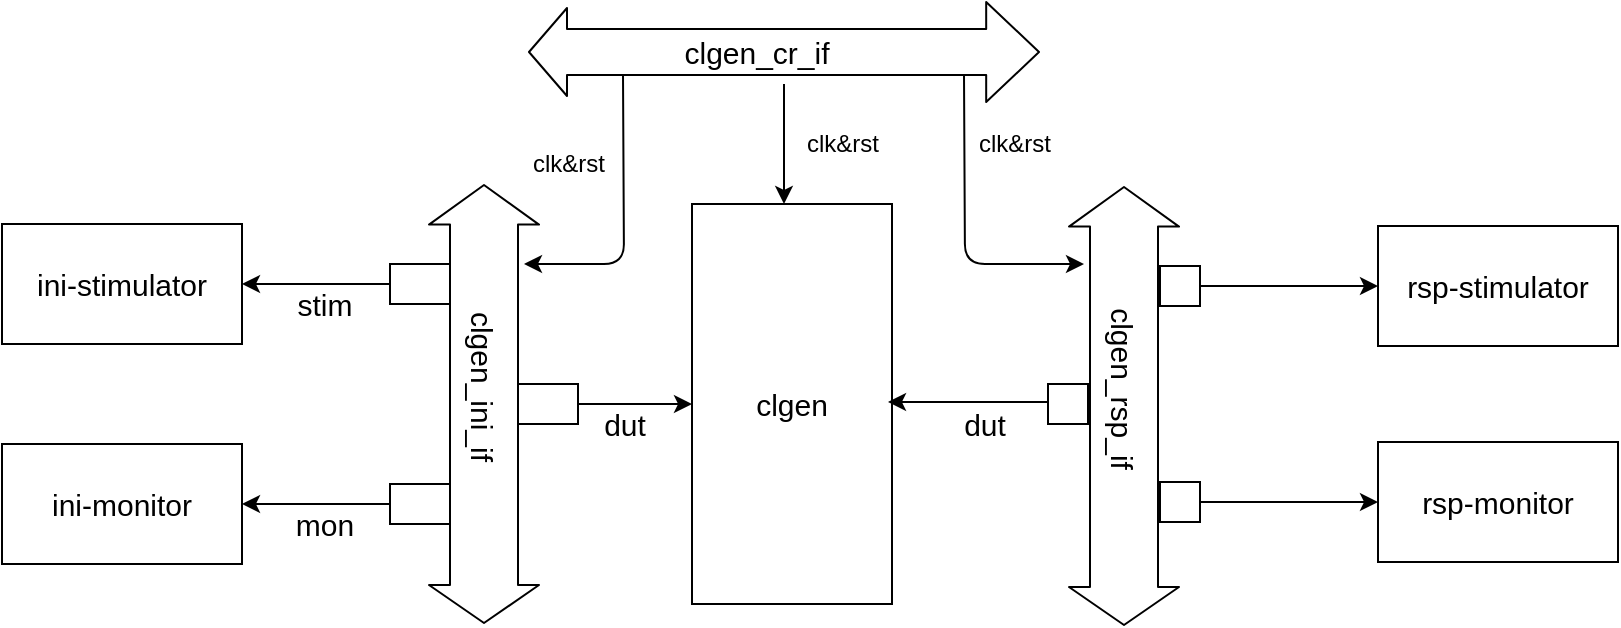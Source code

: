 <mxfile version="14.1.1" type="github">
  <diagram id="ArjFegC4DGKFg92p9WUc" name="第 1 页">
    <mxGraphModel dx="1038" dy="580" grid="1" gridSize="10" guides="1" tooltips="1" connect="1" arrows="1" fold="1" page="1" pageScale="1" pageWidth="827" pageHeight="1169" math="0" shadow="0">
      <root>
        <mxCell id="0" />
        <mxCell id="1" parent="0" />
        <mxCell id="v5qa6y6z0RPUsvVrmtMX-1" value="&lt;font style=&quot;font-size: 15px&quot;&gt;clgen&lt;/font&gt;" style="rounded=0;whiteSpace=wrap;html=1;" vertex="1" parent="1">
          <mxGeometry x="364" y="210" width="100" height="200" as="geometry" />
        </mxCell>
        <mxCell id="v5qa6y6z0RPUsvVrmtMX-2" value="" style="shape=flexArrow;endArrow=classic;startArrow=classic;html=1;endWidth=26;endSize=8.47;width=23;" edge="1" parent="1">
          <mxGeometry width="50" height="50" relative="1" as="geometry">
            <mxPoint x="282" y="134" as="sourcePoint" />
            <mxPoint x="538" y="134" as="targetPoint" />
          </mxGeometry>
        </mxCell>
        <mxCell id="v5qa6y6z0RPUsvVrmtMX-3" value="clgen_cr_if" style="edgeLabel;html=1;align=center;verticalAlign=middle;resizable=0;points=[];fontSize=15;" vertex="1" connectable="0" parent="v5qa6y6z0RPUsvVrmtMX-2">
          <mxGeometry x="-0.15" y="-5" relative="1" as="geometry">
            <mxPoint x="5" y="-5" as="offset" />
          </mxGeometry>
        </mxCell>
        <mxCell id="v5qa6y6z0RPUsvVrmtMX-4" value="" style="shape=flexArrow;endArrow=classic;startArrow=classic;html=1;width=34;endSize=6.27;" edge="1" parent="1">
          <mxGeometry width="50" height="50" relative="1" as="geometry">
            <mxPoint x="260" y="420" as="sourcePoint" />
            <mxPoint x="260" y="200" as="targetPoint" />
          </mxGeometry>
        </mxCell>
        <mxCell id="v5qa6y6z0RPUsvVrmtMX-5" value="clgen_ini_if" style="edgeLabel;html=1;align=center;verticalAlign=middle;resizable=0;points=[];rotation=90;fontSize=15;" vertex="1" connectable="0" parent="v5qa6y6z0RPUsvVrmtMX-4">
          <mxGeometry x="0.533" y="5" relative="1" as="geometry">
            <mxPoint x="5" y="49" as="offset" />
          </mxGeometry>
        </mxCell>
        <mxCell id="v5qa6y6z0RPUsvVrmtMX-6" value="ini-stimulator" style="rounded=0;whiteSpace=wrap;html=1;fontSize=15;" vertex="1" parent="1">
          <mxGeometry x="19" y="220" width="120" height="60" as="geometry" />
        </mxCell>
        <mxCell id="v5qa6y6z0RPUsvVrmtMX-7" value="ini-monitor" style="rounded=0;whiteSpace=wrap;html=1;fontSize=15;" vertex="1" parent="1">
          <mxGeometry x="19" y="330" width="120" height="60" as="geometry" />
        </mxCell>
        <mxCell id="v5qa6y6z0RPUsvVrmtMX-11" style="edgeStyle=orthogonalEdgeStyle;rounded=0;orthogonalLoop=1;jettySize=auto;html=1;exitX=0;exitY=0.5;exitDx=0;exitDy=0;entryX=1;entryY=0.5;entryDx=0;entryDy=0;fontSize=15;" edge="1" parent="1" source="v5qa6y6z0RPUsvVrmtMX-8" target="v5qa6y6z0RPUsvVrmtMX-6">
          <mxGeometry relative="1" as="geometry" />
        </mxCell>
        <mxCell id="v5qa6y6z0RPUsvVrmtMX-8" value="" style="rounded=0;whiteSpace=wrap;html=1;fontSize=15;" vertex="1" parent="1">
          <mxGeometry x="213" y="240" width="30" height="20" as="geometry" />
        </mxCell>
        <mxCell id="v5qa6y6z0RPUsvVrmtMX-10" style="edgeStyle=orthogonalEdgeStyle;rounded=0;orthogonalLoop=1;jettySize=auto;html=1;exitX=0;exitY=0.5;exitDx=0;exitDy=0;entryX=1;entryY=0.5;entryDx=0;entryDy=0;fontSize=15;" edge="1" parent="1" source="v5qa6y6z0RPUsvVrmtMX-9" target="v5qa6y6z0RPUsvVrmtMX-7">
          <mxGeometry relative="1" as="geometry" />
        </mxCell>
        <mxCell id="v5qa6y6z0RPUsvVrmtMX-9" value="" style="rounded=0;whiteSpace=wrap;html=1;fontSize=15;" vertex="1" parent="1">
          <mxGeometry x="213" y="350" width="30" height="20" as="geometry" />
        </mxCell>
        <mxCell id="v5qa6y6z0RPUsvVrmtMX-13" style="edgeStyle=orthogonalEdgeStyle;rounded=0;orthogonalLoop=1;jettySize=auto;html=1;entryX=0;entryY=0.5;entryDx=0;entryDy=0;fontSize=15;" edge="1" parent="1" source="v5qa6y6z0RPUsvVrmtMX-12" target="v5qa6y6z0RPUsvVrmtMX-1">
          <mxGeometry relative="1" as="geometry" />
        </mxCell>
        <mxCell id="v5qa6y6z0RPUsvVrmtMX-12" value="" style="rounded=0;whiteSpace=wrap;html=1;fontSize=15;" vertex="1" parent="1">
          <mxGeometry x="277" y="300" width="30" height="20" as="geometry" />
        </mxCell>
        <mxCell id="v5qa6y6z0RPUsvVrmtMX-14" value="stim" style="text;html=1;align=center;verticalAlign=middle;resizable=0;points=[];autosize=1;fontSize=15;" vertex="1" parent="1">
          <mxGeometry x="160" y="250" width="40" height="20" as="geometry" />
        </mxCell>
        <mxCell id="v5qa6y6z0RPUsvVrmtMX-15" value="mon" style="text;html=1;align=center;verticalAlign=middle;resizable=0;points=[];autosize=1;fontSize=15;" vertex="1" parent="1">
          <mxGeometry x="160" y="360" width="40" height="20" as="geometry" />
        </mxCell>
        <mxCell id="v5qa6y6z0RPUsvVrmtMX-16" value="dut" style="text;html=1;align=center;verticalAlign=middle;resizable=0;points=[];autosize=1;fontSize=15;" vertex="1" parent="1">
          <mxGeometry x="310" y="310" width="40" height="20" as="geometry" />
        </mxCell>
        <mxCell id="v5qa6y6z0RPUsvVrmtMX-17" value="" style="shape=flexArrow;endArrow=classic;startArrow=classic;html=1;width=34;endSize=6.27;" edge="1" parent="1">
          <mxGeometry width="50" height="50" relative="1" as="geometry">
            <mxPoint x="580" y="421" as="sourcePoint" />
            <mxPoint x="580" y="201" as="targetPoint" />
          </mxGeometry>
        </mxCell>
        <mxCell id="v5qa6y6z0RPUsvVrmtMX-18" value="clgen_rsp_if" style="edgeLabel;html=1;align=center;verticalAlign=middle;resizable=0;points=[];rotation=90;fontSize=15;" vertex="1" connectable="0" parent="v5qa6y6z0RPUsvVrmtMX-17">
          <mxGeometry x="0.533" y="5" relative="1" as="geometry">
            <mxPoint x="5" y="49" as="offset" />
          </mxGeometry>
        </mxCell>
        <mxCell id="v5qa6y6z0RPUsvVrmtMX-21" value="" style="endArrow=classic;html=1;fontSize=15;" edge="1" parent="1">
          <mxGeometry width="50" height="50" relative="1" as="geometry">
            <mxPoint x="410" y="150" as="sourcePoint" />
            <mxPoint x="410" y="210" as="targetPoint" />
          </mxGeometry>
        </mxCell>
        <mxCell id="v5qa6y6z0RPUsvVrmtMX-22" value="clk&amp;amp;rst" style="text;html=1;align=center;verticalAlign=middle;resizable=0;points=[];autosize=1;fontSize=12;" vertex="1" parent="1">
          <mxGeometry x="414" y="170" width="50" height="20" as="geometry" />
        </mxCell>
        <mxCell id="v5qa6y6z0RPUsvVrmtMX-24" value="" style="endArrow=classic;html=1;fontSize=12;" edge="1" parent="1">
          <mxGeometry width="50" height="50" relative="1" as="geometry">
            <mxPoint x="329.5" y="145" as="sourcePoint" />
            <mxPoint x="280" y="240" as="targetPoint" />
            <Array as="points">
              <mxPoint x="330" y="240" />
            </Array>
          </mxGeometry>
        </mxCell>
        <mxCell id="v5qa6y6z0RPUsvVrmtMX-25" value="" style="endArrow=classic;html=1;fontSize=12;" edge="1" parent="1">
          <mxGeometry width="50" height="50" relative="1" as="geometry">
            <mxPoint x="500" y="145" as="sourcePoint" />
            <mxPoint x="560" y="240" as="targetPoint" />
            <Array as="points">
              <mxPoint x="500.5" y="240" />
            </Array>
          </mxGeometry>
        </mxCell>
        <mxCell id="v5qa6y6z0RPUsvVrmtMX-26" value="clk&amp;amp;rst" style="text;html=1;align=center;verticalAlign=middle;resizable=0;points=[];autosize=1;fontSize=12;" vertex="1" parent="1">
          <mxGeometry x="277" y="180" width="50" height="20" as="geometry" />
        </mxCell>
        <mxCell id="v5qa6y6z0RPUsvVrmtMX-27" value="clk&amp;amp;rst" style="text;html=1;align=center;verticalAlign=middle;resizable=0;points=[];autosize=1;fontSize=12;" vertex="1" parent="1">
          <mxGeometry x="500" y="170" width="50" height="20" as="geometry" />
        </mxCell>
        <mxCell id="v5qa6y6z0RPUsvVrmtMX-28" value="" style="rounded=0;whiteSpace=wrap;html=1;fontSize=12;" vertex="1" parent="1">
          <mxGeometry x="542" y="300" width="20" height="20" as="geometry" />
        </mxCell>
        <mxCell id="v5qa6y6z0RPUsvVrmtMX-35" style="edgeStyle=orthogonalEdgeStyle;rounded=0;orthogonalLoop=1;jettySize=auto;html=1;entryX=0;entryY=0.5;entryDx=0;entryDy=0;fontSize=12;" edge="1" parent="1" source="v5qa6y6z0RPUsvVrmtMX-29" target="v5qa6y6z0RPUsvVrmtMX-33">
          <mxGeometry relative="1" as="geometry" />
        </mxCell>
        <mxCell id="v5qa6y6z0RPUsvVrmtMX-29" value="" style="rounded=0;whiteSpace=wrap;html=1;fontSize=12;" vertex="1" parent="1">
          <mxGeometry x="598" y="241" width="20" height="20" as="geometry" />
        </mxCell>
        <mxCell id="v5qa6y6z0RPUsvVrmtMX-36" style="edgeStyle=orthogonalEdgeStyle;rounded=0;orthogonalLoop=1;jettySize=auto;html=1;entryX=0;entryY=0.5;entryDx=0;entryDy=0;fontSize=12;" edge="1" parent="1" source="v5qa6y6z0RPUsvVrmtMX-30" target="v5qa6y6z0RPUsvVrmtMX-34">
          <mxGeometry relative="1" as="geometry" />
        </mxCell>
        <mxCell id="v5qa6y6z0RPUsvVrmtMX-30" value="" style="rounded=0;whiteSpace=wrap;html=1;fontSize=12;" vertex="1" parent="1">
          <mxGeometry x="598" y="349" width="20" height="20" as="geometry" />
        </mxCell>
        <mxCell id="v5qa6y6z0RPUsvVrmtMX-31" value="" style="endArrow=classic;html=1;fontSize=12;" edge="1" parent="1">
          <mxGeometry width="50" height="50" relative="1" as="geometry">
            <mxPoint x="542" y="309" as="sourcePoint" />
            <mxPoint x="462" y="309" as="targetPoint" />
          </mxGeometry>
        </mxCell>
        <mxCell id="v5qa6y6z0RPUsvVrmtMX-32" value="dut" style="text;html=1;align=center;verticalAlign=middle;resizable=0;points=[];autosize=1;fontSize=15;" vertex="1" parent="1">
          <mxGeometry x="490" y="310" width="40" height="20" as="geometry" />
        </mxCell>
        <mxCell id="v5qa6y6z0RPUsvVrmtMX-33" value="rsp-stimulator" style="rounded=0;whiteSpace=wrap;html=1;fontSize=15;" vertex="1" parent="1">
          <mxGeometry x="707" y="221" width="120" height="60" as="geometry" />
        </mxCell>
        <mxCell id="v5qa6y6z0RPUsvVrmtMX-34" value="rsp-monitor" style="rounded=0;whiteSpace=wrap;html=1;fontSize=15;" vertex="1" parent="1">
          <mxGeometry x="707" y="329" width="120" height="60" as="geometry" />
        </mxCell>
      </root>
    </mxGraphModel>
  </diagram>
</mxfile>
